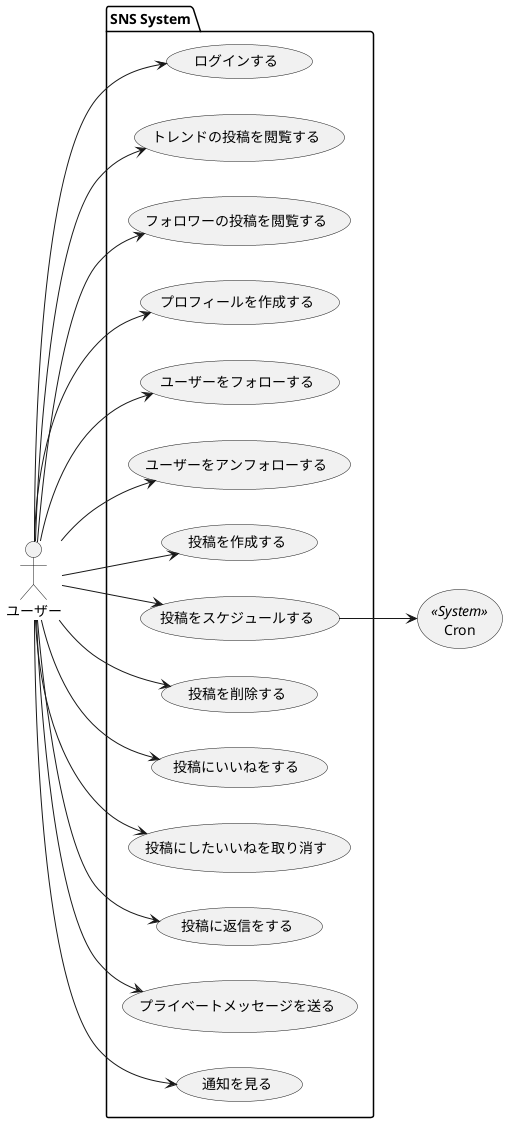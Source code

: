 @startuml usecase
left to right direction

actor ユーザー as u 
usecase Cron as c << System >>

package "SNS System"{
    (ログインする) as login
    (トレンドの投稿を閲覧する) as lookTrend
    (フォロワーの投稿を閲覧する) as lookFollower
    (プロフィールを作成する) as profile
    (ユーザーをフォローする) as follow
    (ユーザーをアンフォローする) as unfollow
    (投稿を作成する) as post
    (投稿をスケジュールする) as schedule
    (投稿を削除する) as delete
    (投稿にいいねをする) as good
    (投稿にしたいいねを取り消す) as ungood
    (投稿に返信をする) as reply
    (プライベートメッセージを送る) as private
    (通知を見る) as notification
}

u --> login
u --> lookTrend
u --> lookFollower
u --> profile
u --> follow
u --> unfollow
u --> post
u --> schedule
u --> delete
u --> good
u --> ungood
u --> reply
u --> private
u --> notification

schedule --> c

@enduml